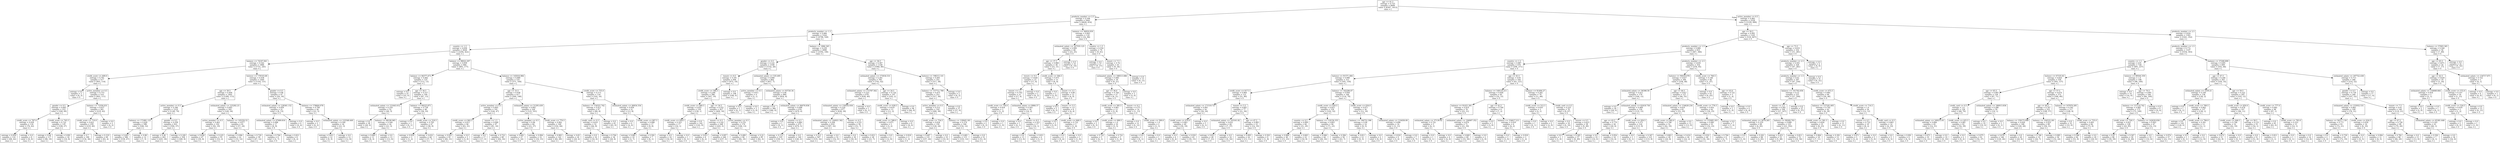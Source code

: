 digraph Tree {
node [shape=box] ;
0 [label="age <= 41.5\nentropy = 0.725\nsamples = 8000\nvalue = [6387, 1613]\nclass = ["] ;
1 [label="products_number <= 2.5\nentropy = 0.508\nsamples = 5442\nvalue = [4828, 614]\nclass = ["] ;
0 -> 1 [labeldistance=2.5, labelangle=45, headlabel="True"] ;
2 [label="products_number <= 1.5\nentropy = 0.466\nsamples = 5324\nvalue = [4796, 528]\nclass = ["] ;
1 -> 2 ;
3 [label="country <= 1.5\nentropy = 0.636\nsamples = 2626\nvalue = [2204, 422]\nclass = ["] ;
2 -> 3 ;
4 [label="balance <= 74197.941\nentropy = 0.542\nsamples = 1966\nvalue = [1721, 245]\nclass = ["] ;
3 -> 4 ;
5 [label="credit_score <= 409.0\nentropy = 0.761\nsamples = 517\nvalue = [403, 114]\nclass = ["] ;
4 -> 5 ;
6 [label="entropy = 0.0\nsamples = 3\nvalue = [0, 3]\nclass = 0"] ;
5 -> 6 ;
7 [label="active_member <= 0.5\nentropy = 0.753\nsamples = 514\nvalue = [403, 111]\nclass = ["] ;
5 -> 7 ;
8 [label="gender <= 0.5\nentropy = 0.845\nsamples = 253\nvalue = [184, 69]\nclass = ["] ;
7 -> 8 ;
9 [label="credit_score <= 787.0\nentropy = 0.939\nsamples = 118\nvalue = [76, 42]\nclass = ["] ;
8 -> 9 ;
10 [label="entropy = 0.959\nsamples = 110\nvalue = [68, 42]\nclass = ["] ;
9 -> 10 ;
11 [label="entropy = 0.0\nsamples = 8\nvalue = [8, 0]\nclass = ["] ;
9 -> 11 ;
12 [label="credit_score <= 745.5\nentropy = 0.722\nsamples = 135\nvalue = [108, 27]\nclass = ["] ;
8 -> 12 ;
13 [label="entropy = 0.64\nsamples = 117\nvalue = [98, 19]\nclass = ["] ;
12 -> 13 ;
14 [label="entropy = 0.991\nsamples = 18\nvalue = [10, 8]\nclass = ["] ;
12 -> 14 ;
15 [label="balance <= 73356.031\nentropy = 0.637\nsamples = 261\nvalue = [219, 42]\nclass = ["] ;
7 -> 15 ;
16 [label="credit_score <= 710.0\nentropy = 0.621\nsamples = 259\nvalue = [219, 40]\nclass = ["] ;
15 -> 16 ;
17 [label="entropy = 0.7\nsamples = 190\nvalue = [154, 36]\nclass = ["] ;
16 -> 17 ;
18 [label="entropy = 0.319\nsamples = 69\nvalue = [65, 4]\nclass = ["] ;
16 -> 18 ;
19 [label="entropy = 0.0\nsamples = 2\nvalue = [0, 2]\nclass = 0"] ;
15 -> 19 ;
20 [label="balance <= 178103.68\nentropy = 0.438\nsamples = 1449\nvalue = [1318, 131]\nclass = ["] ;
4 -> 20 ;
21 [label="age <= 39.5\nentropy = 0.404\nsamples = 1402\nvalue = [1289, 113]\nclass = ["] ;
20 -> 21 ;
22 [label="active_member <= 0.5\nentropy = 0.346\nsamples = 1219\nvalue = [1140, 79]\nclass = ["] ;
21 -> 22 ;
23 [label="balance <= 171881.125\nentropy = 0.426\nsamples = 598\nvalue = [546, 52]\nclass = ["] ;
22 -> 23 ;
24 [label="entropy = 0.403\nsamples = 586\nvalue = [539, 47]\nclass = ["] ;
23 -> 24 ;
25 [label="entropy = 0.98\nsamples = 12\nvalue = [7, 5]\nclass = ["] ;
23 -> 25 ;
26 [label="gender <= 0.5\nentropy = 0.258\nsamples = 621\nvalue = [594, 27]\nclass = ["] ;
22 -> 26 ;
27 [label="entropy = 0.36\nsamples = 263\nvalue = [245, 18]\nclass = ["] ;
26 -> 27 ;
28 [label="entropy = 0.169\nsamples = 358\nvalue = [349, 9]\nclass = ["] ;
26 -> 28 ;
29 [label="estimated_salary <= 125282.23\nentropy = 0.693\nsamples = 183\nvalue = [149, 34]\nclass = ["] ;
21 -> 29 ;
30 [label="active_member <= 0.5\nentropy = 0.463\nsamples = 102\nvalue = [92, 10]\nclass = ["] ;
29 -> 30 ;
31 [label="entropy = 0.658\nsamples = 47\nvalue = [39, 8]\nclass = ["] ;
30 -> 31 ;
32 [label="entropy = 0.225\nsamples = 55\nvalue = [53, 2]\nclass = ["] ;
30 -> 32 ;
33 [label="balance <= 105250.52\nentropy = 0.877\nsamples = 81\nvalue = [57, 24]\nclass = ["] ;
29 -> 33 ;
34 [label="entropy = 0.994\nsamples = 22\nvalue = [10, 12]\nclass = 0"] ;
33 -> 34 ;
35 [label="entropy = 0.729\nsamples = 59\nvalue = [47, 12]\nclass = ["] ;
33 -> 35 ;
36 [label="gender <= 0.5\nentropy = 0.96\nsamples = 47\nvalue = [29, 18]\nclass = ["] ;
20 -> 36 ;
37 [label="estimated_salary <= 128361.152\nentropy = 0.959\nsamples = 21\nvalue = [8, 13]\nclass = 0"] ;
36 -> 37 ;
38 [label="estimated_salary <= 67689.816\nentropy = 0.998\nsamples = 17\nvalue = [8, 9]\nclass = 0"] ;
37 -> 38 ;
39 [label="entropy = 0.764\nsamples = 9\nvalue = [2, 7]\nclass = 0"] ;
38 -> 39 ;
40 [label="entropy = 0.811\nsamples = 8\nvalue = [6, 2]\nclass = ["] ;
38 -> 40 ;
41 [label="entropy = 0.0\nsamples = 4\nvalue = [0, 4]\nclass = 0"] ;
37 -> 41 ;
42 [label="balance <= 178664.078\nentropy = 0.706\nsamples = 26\nvalue = [21, 5]\nclass = ["] ;
36 -> 42 ;
43 [label="entropy = 0.0\nsamples = 2\nvalue = [0, 2]\nclass = 0"] ;
42 -> 43 ;
44 [label="estimated_salary <= 122548.449\nentropy = 0.544\nsamples = 24\nvalue = [21, 3]\nclass = ["] ;
42 -> 44 ;
45 [label="entropy = 0.811\nsamples = 12\nvalue = [9, 3]\nclass = ["] ;
44 -> 45 ;
46 [label="entropy = 0.0\nsamples = 12\nvalue = [12, 0]\nclass = ["] ;
44 -> 46 ;
47 [label="balance <= 98022.297\nentropy = 0.839\nsamples = 660\nvalue = [483, 177]\nclass = ["] ;
3 -> 47 ;
48 [label="balance <= 66377.473\nentropy = 0.482\nsamples = 125\nvalue = [112, 13]\nclass = ["] ;
47 -> 48 ;
49 [label="entropy = 0.0\nsamples = 25\nvalue = [25, 0]\nclass = ["] ;
48 -> 49 ;
50 [label="age <= 34.5\nentropy = 0.557\nsamples = 100\nvalue = [87, 13]\nclass = ["] ;
48 -> 50 ;
51 [label="estimated_salary <= 121643.012\nentropy = 0.318\nsamples = 52\nvalue = [49, 3]\nclass = ["] ;
50 -> 51 ;
52 [label="entropy = 0.0\nsamples = 28\nvalue = [28, 0]\nclass = ["] ;
51 -> 52 ;
53 [label="balance <= 88190.965\nentropy = 0.544\nsamples = 24\nvalue = [21, 3]\nclass = ["] ;
51 -> 53 ;
54 [label="entropy = 0.845\nsamples = 11\nvalue = [8, 3]\nclass = ["] ;
53 -> 54 ;
55 [label="entropy = 0.0\nsamples = 13\nvalue = [13, 0]\nclass = ["] ;
53 -> 55 ;
56 [label="balance <= 69225.871\nentropy = 0.738\nsamples = 48\nvalue = [38, 10]\nclass = ["] ;
50 -> 56 ;
57 [label="entropy = 0.0\nsamples = 1\nvalue = [0, 1]\nclass = 0"] ;
56 -> 57 ;
58 [label="credit_score <= 518.5\nentropy = 0.705\nsamples = 47\nvalue = [38, 9]\nclass = ["] ;
56 -> 58 ;
59 [label="entropy = 0.918\nsamples = 3\nvalue = [1, 2]\nclass = 0"] ;
58 -> 59 ;
60 [label="entropy = 0.632\nsamples = 44\nvalue = [37, 7]\nclass = ["] ;
58 -> 60 ;
61 [label="balance <= 145016.984\nentropy = 0.889\nsamples = 535\nvalue = [371, 164]\nclass = ["] ;
47 -> 61 ;
62 [label="age <= 33.5\nentropy = 0.938\nsamples = 417\nvalue = [269, 148]\nclass = ["] ;
61 -> 62 ;
63 [label="active_member <= 0.5\nentropy = 0.805\nsamples = 191\nvalue = [144, 47]\nclass = ["] ;
62 -> 63 ;
64 [label="credit_score <= 842.5\nentropy = 0.915\nsamples = 94\nvalue = [63, 31]\nclass = ["] ;
63 -> 64 ;
65 [label="entropy = 0.925\nsamples = 91\nvalue = [60, 31]\nclass = ["] ;
64 -> 65 ;
66 [label="entropy = 0.0\nsamples = 3\nvalue = [3, 0]\nclass = ["] ;
64 -> 66 ;
67 [label="tenure <= 1.5\nentropy = 0.646\nsamples = 97\nvalue = [81, 16]\nclass = ["] ;
63 -> 67 ;
68 [label="entropy = 0.0\nsamples = 17\nvalue = [17, 0]\nclass = ["] ;
67 -> 68 ;
69 [label="entropy = 0.722\nsamples = 80\nvalue = [64, 16]\nclass = ["] ;
67 -> 69 ;
70 [label="estimated_salary <= 51295.439\nentropy = 0.992\nsamples = 226\nvalue = [125, 101]\nclass = ["] ;
62 -> 70 ;
71 [label="active_member <= 0.5\nentropy = 0.96\nsamples = 60\nvalue = [23, 37]\nclass = 0"] ;
70 -> 71 ;
72 [label="entropy = 0.691\nsamples = 27\nvalue = [5, 22]\nclass = 0"] ;
71 -> 72 ;
73 [label="entropy = 0.994\nsamples = 33\nvalue = [18, 15]\nclass = ["] ;
71 -> 73 ;
74 [label="credit_score <= 770.5\nentropy = 0.962\nsamples = 166\nvalue = [102, 64]\nclass = ["] ;
70 -> 74 ;
75 [label="entropy = 0.983\nsamples = 142\nvalue = [82, 60]\nclass = ["] ;
74 -> 75 ;
76 [label="entropy = 0.65\nsamples = 24\nvalue = [20, 4]\nclass = ["] ;
74 -> 76 ;
77 [label="credit_score <= 755.0\nentropy = 0.573\nsamples = 118\nvalue = [102, 16]\nclass = ["] ;
61 -> 77 ;
78 [label="balance <= 154321.742\nentropy = 0.411\nsamples = 97\nvalue = [89, 8]\nclass = ["] ;
77 -> 78 ;
79 [label="credit_card <= 0.5\nentropy = 0.619\nsamples = 52\nvalue = [44, 8]\nclass = ["] ;
78 -> 79 ;
80 [label="entropy = 0.0\nsamples = 16\nvalue = [16, 0]\nclass = ["] ;
79 -> 80 ;
81 [label="entropy = 0.764\nsamples = 36\nvalue = [28, 8]\nclass = ["] ;
79 -> 81 ;
82 [label="entropy = 0.0\nsamples = 45\nvalue = [45, 0]\nclass = ["] ;
78 -> 82 ;
83 [label="estimated_salary <= 40654.354\nentropy = 0.959\nsamples = 21\nvalue = [13, 8]\nclass = ["] ;
77 -> 83 ;
84 [label="entropy = 0.0\nsamples = 4\nvalue = [4, 0]\nclass = ["] ;
83 -> 84 ;
85 [label="credit_score <= 807.5\nentropy = 0.998\nsamples = 17\nvalue = [9, 8]\nclass = ["] ;
83 -> 85 ;
86 [label="entropy = 0.881\nsamples = 10\nvalue = [3, 7]\nclass = 0"] ;
85 -> 86 ;
87 [label="entropy = 0.592\nsamples = 7\nvalue = [6, 1]\nclass = ["] ;
85 -> 87 ;
88 [label="balance <= 1884.345\nentropy = 0.239\nsamples = 2698\nvalue = [2592, 106]\nclass = ["] ;
2 -> 88 ;
89 [label="gender <= 0.5\nentropy = 0.122\nsamples = 1558\nvalue = [1532, 26]\nclass = ["] ;
88 -> 89 ;
90 [label="tenure <= 8.5\nentropy = 0.181\nsamples = 694\nvalue = [675, 19]\nclass = ["] ;
89 -> 90 ;
91 [label="credit_score <= 584.5\nentropy = 0.206\nsamples = 586\nvalue = [567, 19]\nclass = ["] ;
90 -> 91 ;
92 [label="credit_score <= 460.5\nentropy = 0.055\nsamples = 159\nvalue = [158, 1]\nclass = ["] ;
91 -> 92 ;
93 [label="credit_score <= 458.5\nentropy = 0.323\nsamples = 17\nvalue = [16, 1]\nclass = ["] ;
92 -> 93 ;
94 [label="entropy = 0.0\nsamples = 16\nvalue = [16, 0]\nclass = ["] ;
93 -> 94 ;
95 [label="entropy = 0.0\nsamples = 1\nvalue = [0, 1]\nclass = 0"] ;
93 -> 95 ;
96 [label="entropy = 0.0\nsamples = 142\nvalue = [142, 0]\nclass = ["] ;
92 -> 96 ;
97 [label="age <= 34.5\nentropy = 0.252\nsamples = 427\nvalue = [409, 18]\nclass = ["] ;
91 -> 97 ;
98 [label="tenure <= 0.5\nentropy = 0.142\nsamples = 248\nvalue = [243, 5]\nclass = ["] ;
97 -> 98 ;
99 [label="entropy = 0.811\nsamples = 8\nvalue = [6, 2]\nclass = ["] ;
98 -> 99 ;
100 [label="entropy = 0.097\nsamples = 240\nvalue = [237, 3]\nclass = ["] ;
98 -> 100 ;
101 [label="active_member <= 0.5\nentropy = 0.376\nsamples = 179\nvalue = [166, 13]\nclass = ["] ;
97 -> 101 ;
102 [label="entropy = 0.489\nsamples = 94\nvalue = [84, 10]\nclass = ["] ;
101 -> 102 ;
103 [label="entropy = 0.22\nsamples = 85\nvalue = [82, 3]\nclass = ["] ;
101 -> 103 ;
104 [label="entropy = 0.0\nsamples = 108\nvalue = [108, 0]\nclass = ["] ;
90 -> 104 ;
105 [label="estimated_salary <= 535.495\nentropy = 0.068\nsamples = 864\nvalue = [857, 7]\nclass = ["] ;
89 -> 105 ;
106 [label="active_member <= 0.5\nentropy = 0.811\nsamples = 4\nvalue = [3, 1]\nclass = ["] ;
105 -> 106 ;
107 [label="entropy = 0.0\nsamples = 1\nvalue = [0, 1]\nclass = 0"] ;
106 -> 107 ;
108 [label="entropy = 0.0\nsamples = 3\nvalue = [3, 0]\nclass = ["] ;
106 -> 108 ;
109 [label="estimated_salary <= 83726.34\nentropy = 0.06\nsamples = 860\nvalue = [854, 6]\nclass = ["] ;
105 -> 109 ;
110 [label="entropy = 0.0\nsamples = 384\nvalue = [384, 0]\nclass = ["] ;
109 -> 110 ;
111 [label="estimated_salary <= 84076.836\nentropy = 0.098\nsamples = 476\nvalue = [470, 6]\nclass = ["] ;
109 -> 111 ;
112 [label="entropy = 0.0\nsamples = 1\nvalue = [0, 1]\nclass = 0"] ;
111 -> 112 ;
113 [label="country <= 0.5\nentropy = 0.084\nsamples = 475\nvalue = [470, 5]\nclass = ["] ;
111 -> 113 ;
114 [label="entropy = 0.112\nsamples = 335\nvalue = [330, 5]\nclass = ["] ;
113 -> 114 ;
115 [label="entropy = 0.0\nsamples = 140\nvalue = [140, 0]\nclass = ["] ;
113 -> 115 ;
116 [label="age <= 36.5\nentropy = 0.367\nsamples = 1140\nvalue = [1060, 80]\nclass = ["] ;
88 -> 116 ;
117 [label="estimated_salary <= 173034.531\nentropy = 0.301\nsamples = 785\nvalue = [743, 42]\nclass = ["] ;
116 -> 117 ;
118 [label="estimated_salary <= 172787.562\nentropy = 0.323\nsamples = 678\nvalue = [638, 40]\nclass = ["] ;
117 -> 118 ;
119 [label="estimated_salary <= 158502.656\nentropy = 0.318\nsamples = 677\nvalue = [638, 39]\nclass = ["] ;
118 -> 119 ;
120 [label="estimated_salary <= 144921.562\nentropy = 0.294\nsamples = 619\nvalue = [587, 32]\nclass = ["] ;
119 -> 120 ;
121 [label="entropy = 0.313\nsamples = 567\nvalue = [535, 32]\nclass = ["] ;
120 -> 121 ;
122 [label="entropy = 0.0\nsamples = 52\nvalue = [52, 0]\nclass = ["] ;
120 -> 122 ;
123 [label="tenure <= 4.5\nentropy = 0.531\nsamples = 58\nvalue = [51, 7]\nclass = ["] ;
119 -> 123 ;
124 [label="entropy = 0.0\nsamples = 30\nvalue = [30, 0]\nclass = ["] ;
123 -> 124 ;
125 [label="entropy = 0.811\nsamples = 28\nvalue = [21, 7]\nclass = ["] ;
123 -> 125 ;
126 [label="entropy = 0.0\nsamples = 1\nvalue = [0, 1]\nclass = 0"] ;
118 -> 126 ;
127 [label="age <= 24.5\nentropy = 0.134\nsamples = 107\nvalue = [105, 2]\nclass = ["] ;
117 -> 127 ;
128 [label="credit_score <= 628.5\nentropy = 0.619\nsamples = 13\nvalue = [11, 2]\nclass = ["] ;
127 -> 128 ;
129 [label="credit_score <= 588.0\nentropy = 0.971\nsamples = 5\nvalue = [3, 2]\nclass = ["] ;
128 -> 129 ;
130 [label="entropy = 0.0\nsamples = 2\nvalue = [2, 0]\nclass = ["] ;
129 -> 130 ;
131 [label="entropy = 0.918\nsamples = 3\nvalue = [1, 2]\nclass = 0"] ;
129 -> 131 ;
132 [label="entropy = 0.0\nsamples = 8\nvalue = [8, 0]\nclass = ["] ;
128 -> 132 ;
133 [label="entropy = 0.0\nsamples = 94\nvalue = [94, 0]\nclass = ["] ;
127 -> 133 ;
134 [label="balance <= 198212.141\nentropy = 0.491\nsamples = 355\nvalue = [317, 38]\nclass = ["] ;
116 -> 134 ;
135 [label="balance <= 157711.789\nentropy = 0.475\nsamples = 353\nvalue = [317, 36]\nclass = ["] ;
134 -> 135 ;
136 [label="active_member <= 0.5\nentropy = 0.512\nsamples = 316\nvalue = [280, 36]\nclass = ["] ;
135 -> 136 ;
137 [label="credit_score <= 754.5\nentropy = 0.634\nsamples = 150\nvalue = [126, 24]\nclass = ["] ;
136 -> 137 ;
138 [label="entropy = 0.687\nsamples = 131\nvalue = [107, 24]\nclass = ["] ;
137 -> 138 ;
139 [label="entropy = 0.0\nsamples = 19\nvalue = [19, 0]\nclass = ["] ;
137 -> 139 ;
140 [label="balance <= 129045.301\nentropy = 0.374\nsamples = 166\nvalue = [154, 12]\nclass = ["] ;
136 -> 140 ;
141 [label="entropy = 0.483\nsamples = 115\nvalue = [103, 12]\nclass = ["] ;
140 -> 141 ;
142 [label="entropy = 0.0\nsamples = 51\nvalue = [51, 0]\nclass = ["] ;
140 -> 142 ;
143 [label="entropy = 0.0\nsamples = 37\nvalue = [37, 0]\nclass = ["] ;
135 -> 143 ;
144 [label="entropy = 0.0\nsamples = 2\nvalue = [0, 2]\nclass = 0"] ;
134 -> 144 ;
145 [label="balance <= 36850.059\nentropy = 0.843\nsamples = 118\nvalue = [32, 86]\nclass = 0"] ;
1 -> 145 ;
146 [label="estimated_salary <= 167555.125\nentropy = 0.999\nsamples = 48\nvalue = [23, 25]\nclass = 0"] ;
145 -> 146 ;
147 [label="age <= 37.5\nentropy = 0.968\nsamples = 38\nvalue = [23, 15]\nclass = ["] ;
146 -> 147 ;
148 [label="tenure <= 9.5\nentropy = 0.828\nsamples = 23\nvalue = [17, 6]\nclass = ["] ;
147 -> 148 ;
149 [label="tenure <= 1.5\nentropy = 0.702\nsamples = 21\nvalue = [17, 4]\nclass = ["] ;
148 -> 149 ;
150 [label="credit_score <= 736.0\nentropy = 0.918\nsamples = 3\nvalue = [1, 2]\nclass = 0"] ;
149 -> 150 ;
151 [label="entropy = 0.0\nsamples = 2\nvalue = [0, 2]\nclass = 0"] ;
150 -> 151 ;
152 [label="entropy = 0.0\nsamples = 1\nvalue = [1, 0]\nclass = ["] ;
150 -> 152 ;
153 [label="estimated_salary <= 8984.57\nentropy = 0.503\nsamples = 18\nvalue = [16, 2]\nclass = ["] ;
149 -> 153 ;
154 [label="entropy = 0.0\nsamples = 1\nvalue = [0, 1]\nclass = 0"] ;
153 -> 154 ;
155 [label="tenure <= 8.5\nentropy = 0.323\nsamples = 17\nvalue = [16, 1]\nclass = ["] ;
153 -> 155 ;
156 [label="entropy = 0.0\nsamples = 13\nvalue = [13, 0]\nclass = ["] ;
155 -> 156 ;
157 [label="entropy = 0.811\nsamples = 4\nvalue = [3, 1]\nclass = ["] ;
155 -> 157 ;
158 [label="entropy = 0.0\nsamples = 2\nvalue = [0, 2]\nclass = 0"] ;
148 -> 158 ;
159 [label="credit_score <= 584.5\nentropy = 0.971\nsamples = 15\nvalue = [6, 9]\nclass = 0"] ;
147 -> 159 ;
160 [label="entropy = 0.0\nsamples = 2\nvalue = [2, 0]\nclass = ["] ;
159 -> 160 ;
161 [label="tenure <= 3.5\nentropy = 0.89\nsamples = 13\nvalue = [4, 9]\nclass = 0"] ;
159 -> 161 ;
162 [label="entropy = 0.0\nsamples = 5\nvalue = [0, 5]\nclass = 0"] ;
161 -> 162 ;
163 [label="tenure <= 5.5\nentropy = 1.0\nsamples = 8\nvalue = [4, 4]\nclass = ["] ;
161 -> 163 ;
164 [label="entropy = 0.0\nsamples = 3\nvalue = [3, 0]\nclass = ["] ;
163 -> 164 ;
165 [label="credit_score <= 648.5\nentropy = 0.722\nsamples = 5\nvalue = [1, 4]\nclass = 0"] ;
163 -> 165 ;
166 [label="entropy = 0.0\nsamples = 4\nvalue = [0, 4]\nclass = 0"] ;
165 -> 166 ;
167 [label="entropy = 0.0\nsamples = 1\nvalue = [1, 0]\nclass = ["] ;
165 -> 167 ;
168 [label="entropy = 0.0\nsamples = 10\nvalue = [0, 10]\nclass = 0"] ;
146 -> 168 ;
169 [label="country <= 1.5\nentropy = 0.554\nsamples = 70\nvalue = [9, 61]\nclass = 0"] ;
145 -> 169 ;
170 [label="entropy = 0.0\nsamples = 27\nvalue = [0, 27]\nclass = 0"] ;
169 -> 170 ;
171 [label="tenure <= 7.5\nentropy = 0.74\nsamples = 43\nvalue = [9, 34]\nclass = 0"] ;
169 -> 171 ;
172 [label="estimated_salary <= 188513.086\nentropy = 0.881\nsamples = 30\nvalue = [9, 21]\nclass = 0"] ;
171 -> 172 ;
173 [label="age <= 36.0\nentropy = 0.764\nsamples = 27\nvalue = [6, 21]\nclass = 0"] ;
172 -> 173 ;
174 [label="credit_score <= 585.5\nentropy = 0.961\nsamples = 13\nvalue = [5, 8]\nclass = 0"] ;
173 -> 174 ;
175 [label="entropy = 0.0\nsamples = 3\nvalue = [0, 3]\nclass = 0"] ;
174 -> 175 ;
176 [label="credit_score <= 689.5\nentropy = 1.0\nsamples = 10\nvalue = [5, 5]\nclass = ["] ;
174 -> 176 ;
177 [label="entropy = 0.722\nsamples = 5\nvalue = [4, 1]\nclass = ["] ;
176 -> 177 ;
178 [label="entropy = 0.722\nsamples = 5\nvalue = [1, 4]\nclass = 0"] ;
176 -> 178 ;
179 [label="tenure <= 6.5\nentropy = 0.371\nsamples = 14\nvalue = [1, 13]\nclass = 0"] ;
173 -> 179 ;
180 [label="entropy = 0.0\nsamples = 12\nvalue = [0, 12]\nclass = 0"] ;
179 -> 180 ;
181 [label="credit_score <= 589.0\nentropy = 1.0\nsamples = 2\nvalue = [1, 1]\nclass = ["] ;
179 -> 181 ;
182 [label="entropy = 0.0\nsamples = 1\nvalue = [0, 1]\nclass = 0"] ;
181 -> 182 ;
183 [label="entropy = 0.0\nsamples = 1\nvalue = [1, 0]\nclass = ["] ;
181 -> 183 ;
184 [label="entropy = 0.0\nsamples = 3\nvalue = [3, 0]\nclass = ["] ;
172 -> 184 ;
185 [label="entropy = 0.0\nsamples = 13\nvalue = [0, 13]\nclass = 0"] ;
171 -> 185 ;
186 [label="active_member <= 0.5\nentropy = 0.965\nsamples = 2558\nvalue = [1559, 999]\nclass = ["] ;
0 -> 186 [labeldistance=2.5, labelangle=-45, headlabel="False"] ;
187 [label="age <= 50.5\nentropy = 0.991\nsamples = 1165\nvalue = [518, 647]\nclass = 0"] ;
186 -> 187 ;
188 [label="products_number <= 1.5\nentropy = 0.989\nsamples = 833\nvalue = [467, 366]\nclass = ["] ;
187 -> 188 ;
189 [label="country <= 1.5\nentropy = 0.987\nsamples = 479\nvalue = [208, 271]\nclass = 0"] ;
188 -> 189 ;
190 [label="balance <= 81571.484\nentropy = 0.998\nsamples = 315\nvalue = [165, 150]\nclass = ["] ;
189 -> 190 ;
191 [label="credit_score <= 617.5\nentropy = 0.964\nsamples = 131\nvalue = [51, 80]\nclass = 0"] ;
190 -> 191 ;
192 [label="estimated_salary <= 171510.727\nentropy = 0.991\nsamples = 54\nvalue = [30, 24]\nclass = ["] ;
191 -> 192 ;
193 [label="credit_score <= 474.0\nentropy = 0.963\nsamples = 49\nvalue = [30, 19]\nclass = ["] ;
192 -> 193 ;
194 [label="entropy = 0.0\nsamples = 4\nvalue = [0, 4]\nclass = 0"] ;
193 -> 194 ;
195 [label="entropy = 0.918\nsamples = 45\nvalue = [30, 15]\nclass = ["] ;
193 -> 195 ;
196 [label="entropy = 0.0\nsamples = 5\nvalue = [0, 5]\nclass = 0"] ;
192 -> 196 ;
197 [label="tenure <= 5.5\nentropy = 0.845\nsamples = 77\nvalue = [21, 56]\nclass = 0"] ;
191 -> 197 ;
198 [label="estimated_salary <= 143161.82\nentropy = 0.632\nsamples = 44\nvalue = [7, 37]\nclass = 0"] ;
197 -> 198 ;
199 [label="entropy = 0.811\nsamples = 28\nvalue = [7, 21]\nclass = 0"] ;
198 -> 199 ;
200 [label="entropy = 0.0\nsamples = 16\nvalue = [0, 16]\nclass = 0"] ;
198 -> 200 ;
201 [label="age <= 47.5\nentropy = 0.983\nsamples = 33\nvalue = [14, 19]\nclass = 0"] ;
197 -> 201 ;
202 [label="entropy = 0.995\nsamples = 24\nvalue = [13, 11]\nclass = ["] ;
201 -> 202 ;
203 [label="entropy = 0.503\nsamples = 9\nvalue = [1, 8]\nclass = 0"] ;
201 -> 203 ;
204 [label="balance <= 162296.07\nentropy = 0.958\nsamples = 184\nvalue = [114, 70]\nclass = ["] ;
190 -> 204 ;
205 [label="credit_score <= 620.5\nentropy = 0.923\nsamples = 154\nvalue = [102, 52]\nclass = ["] ;
204 -> 205 ;
206 [label="country <= 0.5\nentropy = 0.999\nsamples = 60\nvalue = [31, 29]\nclass = ["] ;
205 -> 206 ;
207 [label="entropy = 0.968\nsamples = 38\nvalue = [15, 23]\nclass = 0"] ;
206 -> 207 ;
208 [label="entropy = 0.845\nsamples = 22\nvalue = [16, 6]\nclass = ["] ;
206 -> 208 ;
209 [label="balance <= 118156.355\nentropy = 0.803\nsamples = 94\nvalue = [71, 23]\nclass = ["] ;
205 -> 209 ;
210 [label="entropy = 0.946\nsamples = 44\nvalue = [28, 16]\nclass = ["] ;
209 -> 210 ;
211 [label="entropy = 0.584\nsamples = 50\nvalue = [43, 7]\nclass = ["] ;
209 -> 211 ;
212 [label="credit_score <= 634.0\nentropy = 0.971\nsamples = 30\nvalue = [12, 18]\nclass = 0"] ;
204 -> 212 ;
213 [label="balance <= 196752.398\nentropy = 0.94\nsamples = 14\nvalue = [9, 5]\nclass = ["] ;
212 -> 213 ;
214 [label="entropy = 0.811\nsamples = 12\nvalue = [9, 3]\nclass = ["] ;
213 -> 214 ;
215 [label="entropy = 0.0\nsamples = 2\nvalue = [0, 2]\nclass = 0"] ;
213 -> 215 ;
216 [label="estimated_salary <= 110458.09\nentropy = 0.696\nsamples = 16\nvalue = [3, 13]\nclass = 0"] ;
212 -> 216 ;
217 [label="entropy = 0.918\nsamples = 9\nvalue = [3, 6]\nclass = 0"] ;
216 -> 217 ;
218 [label="entropy = 0.0\nsamples = 7\nvalue = [0, 7]\nclass = 0"] ;
216 -> 218 ;
219 [label="age <= 45.5\nentropy = 0.83\nsamples = 164\nvalue = [43, 121]\nclass = 0"] ;
189 -> 219 ;
220 [label="balance <= 149119.211\nentropy = 0.956\nsamples = 85\nvalue = [32, 53]\nclass = 0"] ;
219 -> 220 ;
221 [label="balance <= 91431.281\nentropy = 0.914\nsamples = 76\nvalue = [25, 51]\nclass = 0"] ;
220 -> 221 ;
222 [label="estimated_salary <= 37139.92\nentropy = 0.722\nsamples = 5\nvalue = [4, 1]\nclass = ["] ;
221 -> 222 ;
223 [label="entropy = 0.0\nsamples = 1\nvalue = [0, 1]\nclass = 0"] ;
222 -> 223 ;
224 [label="entropy = 0.0\nsamples = 4\nvalue = [4, 0]\nclass = ["] ;
222 -> 224 ;
225 [label="estimated_salary <= 194907.352\nentropy = 0.876\nsamples = 71\nvalue = [21, 50]\nclass = 0"] ;
221 -> 225 ;
226 [label="entropy = 0.849\nsamples = 69\nvalue = [19, 50]\nclass = 0"] ;
225 -> 226 ;
227 [label="entropy = 0.0\nsamples = 2\nvalue = [2, 0]\nclass = ["] ;
225 -> 227 ;
228 [label="age <= 42.5\nentropy = 0.764\nsamples = 9\nvalue = [7, 2]\nclass = ["] ;
220 -> 228 ;
229 [label="entropy = 0.0\nsamples = 3\nvalue = [3, 0]\nclass = ["] ;
228 -> 229 ;
230 [label="balance <= 154617.211\nentropy = 0.918\nsamples = 6\nvalue = [4, 2]\nclass = ["] ;
228 -> 230 ;
231 [label="entropy = 0.0\nsamples = 3\nvalue = [3, 0]\nclass = ["] ;
230 -> 231 ;
232 [label="entropy = 0.918\nsamples = 3\nvalue = [1, 2]\nclass = 0"] ;
230 -> 232 ;
233 [label="balance <= 81494.27\nentropy = 0.582\nsamples = 79\nvalue = [11, 68]\nclass = 0"] ;
219 -> 233 ;
234 [label="credit_score <= 512.5\nentropy = 0.918\nsamples = 3\nvalue = [2, 1]\nclass = ["] ;
233 -> 234 ;
235 [label="entropy = 0.0\nsamples = 1\nvalue = [0, 1]\nclass = 0"] ;
234 -> 235 ;
236 [label="entropy = 0.0\nsamples = 2\nvalue = [2, 0]\nclass = ["] ;
234 -> 236 ;
237 [label="credit_card <= 0.5\nentropy = 0.525\nsamples = 76\nvalue = [9, 67]\nclass = 0"] ;
233 -> 237 ;
238 [label="entropy = 0.0\nsamples = 18\nvalue = [0, 18]\nclass = 0"] ;
237 -> 238 ;
239 [label="tenure <= 0.5\nentropy = 0.623\nsamples = 58\nvalue = [9, 49]\nclass = 0"] ;
237 -> 239 ;
240 [label="entropy = 0.0\nsamples = 1\nvalue = [1, 0]\nclass = ["] ;
239 -> 240 ;
241 [label="entropy = 0.585\nsamples = 57\nvalue = [8, 49]\nclass = 0"] ;
239 -> 241 ;
242 [label="products_number <= 2.5\nentropy = 0.839\nsamples = 354\nvalue = [259, 95]\nclass = ["] ;
188 -> 242 ;
243 [label="balance <= 90429.078\nentropy = 0.627\nsamples = 306\nvalue = [258, 48]\nclass = ["] ;
242 -> 243 ;
244 [label="estimated_salary <= 36398.59\nentropy = 0.415\nsamples = 179\nvalue = [164, 15]\nclass = ["] ;
243 -> 244 ;
245 [label="entropy = 0.0\nsamples = 29\nvalue = [29, 0]\nclass = ["] ;
244 -> 245 ;
246 [label="estimated_salary <= 62418.736\nentropy = 0.469\nsamples = 150\nvalue = [135, 15]\nclass = ["] ;
244 -> 246 ;
247 [label="age <= 43.5\nentropy = 0.779\nsamples = 26\nvalue = [20, 6]\nclass = ["] ;
246 -> 247 ;
248 [label="entropy = 0.0\nsamples = 10\nvalue = [10, 0]\nclass = ["] ;
247 -> 248 ;
249 [label="entropy = 0.954\nsamples = 16\nvalue = [10, 6]\nclass = ["] ;
247 -> 249 ;
250 [label="credit_score <= 450.5\nentropy = 0.375\nsamples = 124\nvalue = [115, 9]\nclass = ["] ;
246 -> 250 ;
251 [label="entropy = 0.0\nsamples = 1\nvalue = [0, 1]\nclass = 0"] ;
250 -> 251 ;
252 [label="entropy = 0.347\nsamples = 123\nvalue = [115, 8]\nclass = ["] ;
250 -> 252 ;
253 [label="age <= 44.5\nentropy = 0.827\nsamples = 127\nvalue = [94, 33]\nclass = ["] ;
243 -> 253 ;
254 [label="estimated_salary <= 154628.234\nentropy = 0.619\nsamples = 65\nvalue = [55, 10]\nclass = ["] ;
253 -> 254 ;
255 [label="credit_score <= 682.0\nentropy = 0.706\nsamples = 52\nvalue = [42, 10]\nclass = ["] ;
254 -> 255 ;
256 [label="entropy = 0.863\nsamples = 28\nvalue = [20, 8]\nclass = ["] ;
255 -> 256 ;
257 [label="entropy = 0.414\nsamples = 24\nvalue = [22, 2]\nclass = ["] ;
255 -> 257 ;
258 [label="entropy = 0.0\nsamples = 13\nvalue = [13, 0]\nclass = ["] ;
254 -> 258 ;
259 [label="credit_score <= 776.5\nentropy = 0.951\nsamples = 62\nvalue = [39, 23]\nclass = ["] ;
253 -> 259 ;
260 [label="balance <= 155085.203\nentropy = 0.981\nsamples = 55\nvalue = [32, 23]\nclass = ["] ;
259 -> 260 ;
261 [label="entropy = 0.932\nsamples = 46\nvalue = [30, 16]\nclass = ["] ;
260 -> 261 ;
262 [label="entropy = 0.764\nsamples = 9\nvalue = [2, 7]\nclass = 0"] ;
260 -> 262 ;
263 [label="entropy = 0.0\nsamples = 7\nvalue = [7, 0]\nclass = ["] ;
259 -> 263 ;
264 [label="credit_score <= 760.5\nentropy = 0.146\nsamples = 48\nvalue = [1, 47]\nclass = 0"] ;
242 -> 264 ;
265 [label="entropy = 0.0\nsamples = 43\nvalue = [0, 43]\nclass = 0"] ;
264 -> 265 ;
266 [label="age <= 43.0\nentropy = 0.722\nsamples = 5\nvalue = [1, 4]\nclass = 0"] ;
264 -> 266 ;
267 [label="entropy = 0.0\nsamples = 1\nvalue = [1, 0]\nclass = ["] ;
266 -> 267 ;
268 [label="entropy = 0.0\nsamples = 4\nvalue = [0, 4]\nclass = 0"] ;
266 -> 268 ;
269 [label="age <= 73.5\nentropy = 0.619\nsamples = 332\nvalue = [51, 281]\nclass = 0"] ;
187 -> 269 ;
270 [label="products_number <= 2.5\nentropy = 0.593\nsamples = 328\nvalue = [47, 281]\nclass = 0"] ;
269 -> 270 ;
271 [label="products_number <= 1.5\nentropy = 0.63\nsamples = 297\nvalue = [47, 250]\nclass = 0"] ;
270 -> 271 ;
272 [label="balance <= 141792.656\nentropy = 0.52\nsamples = 231\nvalue = [27, 204]\nclass = 0"] ;
271 -> 272 ;
273 [label="tenure <= 3.5\nentropy = 0.582\nsamples = 194\nvalue = [27, 167]\nclass = 0"] ;
272 -> 273 ;
274 [label="estimated_salary <= 2678.265\nentropy = 0.319\nsamples = 69\nvalue = [4, 65]\nclass = 0"] ;
273 -> 274 ;
275 [label="entropy = 0.0\nsamples = 1\nvalue = [1, 0]\nclass = ["] ;
274 -> 275 ;
276 [label="entropy = 0.261\nsamples = 68\nvalue = [3, 65]\nclass = 0"] ;
274 -> 276 ;
277 [label="balance <= 99269.703\nentropy = 0.689\nsamples = 125\nvalue = [23, 102]\nclass = 0"] ;
273 -> 277 ;
278 [label="entropy = 0.451\nsamples = 53\nvalue = [5, 48]\nclass = 0"] ;
277 -> 278 ;
279 [label="entropy = 0.811\nsamples = 72\nvalue = [18, 54]\nclass = 0"] ;
277 -> 279 ;
280 [label="entropy = 0.0\nsamples = 37\nvalue = [0, 37]\nclass = 0"] ;
272 -> 280 ;
281 [label="credit_score <= 672.5\nentropy = 0.885\nsamples = 66\nvalue = [20, 46]\nclass = 0"] ;
271 -> 281 ;
282 [label="balance <= 127181.605\nentropy = 0.702\nsamples = 42\nvalue = [8, 34]\nclass = 0"] ;
281 -> 282 ;
283 [label="credit_score <= 581.5\nentropy = 0.824\nsamples = 31\nvalue = [8, 23]\nclass = 0"] ;
282 -> 283 ;
284 [label="entropy = 0.964\nsamples = 18\nvalue = [7, 11]\nclass = 0"] ;
283 -> 284 ;
285 [label="entropy = 0.391\nsamples = 13\nvalue = [1, 12]\nclass = 0"] ;
283 -> 285 ;
286 [label="entropy = 0.0\nsamples = 11\nvalue = [0, 11]\nclass = 0"] ;
282 -> 286 ;
287 [label="credit_score <= 714.5\nentropy = 1.0\nsamples = 24\nvalue = [12, 12]\nclass = ["] ;
281 -> 287 ;
288 [label="tenure <= 4.5\nentropy = 0.722\nsamples = 10\nvalue = [8, 2]\nclass = ["] ;
287 -> 288 ;
289 [label="entropy = 0.971\nsamples = 5\nvalue = [3, 2]\nclass = ["] ;
288 -> 289 ;
290 [label="entropy = 0.0\nsamples = 5\nvalue = [5, 0]\nclass = ["] ;
288 -> 290 ;
291 [label="credit_card <= 0.5\nentropy = 0.863\nsamples = 14\nvalue = [4, 10]\nclass = 0"] ;
287 -> 291 ;
292 [label="entropy = 0.0\nsamples = 5\nvalue = [0, 5]\nclass = 0"] ;
291 -> 292 ;
293 [label="entropy = 0.991\nsamples = 9\nvalue = [4, 5]\nclass = 0"] ;
291 -> 293 ;
294 [label="entropy = 0.0\nsamples = 31\nvalue = [0, 31]\nclass = 0"] ;
270 -> 294 ;
295 [label="entropy = 0.0\nsamples = 4\nvalue = [4, 0]\nclass = ["] ;
269 -> 295 ;
296 [label="products_number <= 2.5\nentropy = 0.816\nsamples = 1393\nvalue = [1041, 352]\nclass = ["] ;
186 -> 296 ;
297 [label="products_number <= 1.5\nentropy = 0.772\nsamples = 1337\nvalue = [1034, 303]\nclass = ["] ;
296 -> 297 ;
298 [label="country <= 1.5\nentropy = 0.91\nsamples = 728\nvalue = [491, 237]\nclass = ["] ;
297 -> 298 ;
299 [label="balance <= 67335.82\nentropy = 0.824\nsamples = 530\nvalue = [393, 137]\nclass = ["] ;
298 -> 299 ;
300 [label="age <= 65.5\nentropy = 0.993\nsamples = 158\nvalue = [87, 71]\nclass = ["] ;
299 -> 300 ;
301 [label="credit_card <= 0.5\nentropy = 1.0\nsamples = 138\nvalue = [68, 70]\nclass = 0"] ;
300 -> 301 ;
302 [label="estimated_salary <= 169215.93\nentropy = 0.894\nsamples = 45\nvalue = [14, 31]\nclass = 0"] ;
301 -> 302 ;
303 [label="entropy = 0.971\nsamples = 35\nvalue = [14, 21]\nclass = 0"] ;
302 -> 303 ;
304 [label="entropy = 0.0\nsamples = 10\nvalue = [0, 10]\nclass = 0"] ;
302 -> 304 ;
305 [label="credit_score <= 425.5\nentropy = 0.981\nsamples = 93\nvalue = [54, 39]\nclass = ["] ;
301 -> 305 ;
306 [label="entropy = 0.0\nsamples = 2\nvalue = [0, 2]\nclass = 0"] ;
305 -> 306 ;
307 [label="entropy = 0.975\nsamples = 91\nvalue = [54, 37]\nclass = ["] ;
305 -> 307 ;
308 [label="estimated_salary <= 186913.836\nentropy = 0.286\nsamples = 20\nvalue = [19, 1]\nclass = ["] ;
300 -> 308 ;
309 [label="entropy = 0.0\nsamples = 19\nvalue = [19, 0]\nclass = ["] ;
308 -> 309 ;
310 [label="entropy = 0.0\nsamples = 1\nvalue = [0, 1]\nclass = 0"] ;
308 -> 310 ;
311 [label="age <= 57.5\nentropy = 0.674\nsamples = 372\nvalue = [306, 66]\nclass = ["] ;
299 -> 311 ;
312 [label="age <= 49.5\nentropy = 0.767\nsamples = 255\nvalue = [198, 57]\nclass = ["] ;
311 -> 312 ;
313 [label="balance <= 159173.008\nentropy = 0.626\nsamples = 166\nvalue = [140, 26]\nclass = ["] ;
312 -> 313 ;
314 [label="entropy = 0.676\nsamples = 146\nvalue = [120, 26]\nclass = ["] ;
313 -> 314 ;
315 [label="entropy = 0.0\nsamples = 20\nvalue = [20, 0]\nclass = ["] ;
313 -> 315 ;
316 [label="balance <= 104533.281\nentropy = 0.933\nsamples = 89\nvalue = [58, 31]\nclass = ["] ;
312 -> 316 ;
317 [label="entropy = 0.746\nsamples = 33\nvalue = [26, 7]\nclass = ["] ;
316 -> 317 ;
318 [label="entropy = 0.985\nsamples = 56\nvalue = [32, 24]\nclass = ["] ;
316 -> 318 ;
319 [label="balance <= 107870.285\nentropy = 0.391\nsamples = 117\nvalue = [108, 9]\nclass = ["] ;
311 -> 319 ;
320 [label="entropy = 0.0\nsamples = 33\nvalue = [33, 0]\nclass = ["] ;
319 -> 320 ;
321 [label="credit_score <= 735.0\nentropy = 0.491\nsamples = 84\nvalue = [75, 9]\nclass = ["] ;
319 -> 321 ;
322 [label="entropy = 0.586\nsamples = 64\nvalue = [55, 9]\nclass = ["] ;
321 -> 322 ;
323 [label="entropy = 0.0\nsamples = 20\nvalue = [20, 0]\nclass = ["] ;
321 -> 323 ;
324 [label="balance <= 88564.359\nentropy = 1.0\nsamples = 198\nvalue = [98, 100]\nclass = 0"] ;
298 -> 324 ;
325 [label="entropy = 0.0\nsamples = 14\nvalue = [14, 0]\nclass = ["] ;
324 -> 325 ;
326 [label="age <= 70.5\nentropy = 0.995\nsamples = 184\nvalue = [84, 100]\nclass = 0"] ;
324 -> 326 ;
327 [label="balance <= 137114.742\nentropy = 0.985\nsamples = 175\nvalue = [75, 100]\nclass = 0"] ;
326 -> 327 ;
328 [label="credit_score <= 728.5\nentropy = 0.921\nsamples = 128\nvalue = [43, 85]\nclass = 0"] ;
327 -> 328 ;
329 [label="entropy = 0.97\nsamples = 98\nvalue = [39, 59]\nclass = 0"] ;
328 -> 329 ;
330 [label="entropy = 0.567\nsamples = 30\nvalue = [4, 26]\nclass = 0"] ;
328 -> 330 ;
331 [label="balance <= 142630.836\nentropy = 0.903\nsamples = 47\nvalue = [32, 15]\nclass = ["] ;
327 -> 331 ;
332 [label="entropy = 0.0\nsamples = 10\nvalue = [10, 0]\nclass = ["] ;
331 -> 332 ;
333 [label="entropy = 0.974\nsamples = 37\nvalue = [22, 15]\nclass = ["] ;
331 -> 333 ;
334 [label="entropy = 0.0\nsamples = 9\nvalue = [9, 0]\nclass = ["] ;
326 -> 334 ;
335 [label="balance <= 37268.899\nentropy = 0.495\nsamples = 609\nvalue = [543, 66]\nclass = ["] ;
297 -> 335 ;
336 [label="age <= 47.5\nentropy = 0.246\nsamples = 343\nvalue = [329, 14]\nclass = ["] ;
335 -> 336 ;
337 [label="estimated_salary <= 3359.21\nentropy = 0.109\nsamples = 138\nvalue = [136, 2]\nclass = ["] ;
336 -> 337 ;
338 [label="entropy = 0.0\nsamples = 1\nvalue = [0, 1]\nclass = 0"] ;
337 -> 338 ;
339 [label="credit_score <= 789.5\nentropy = 0.062\nsamples = 137\nvalue = [136, 1]\nclass = ["] ;
337 -> 339 ;
340 [label="entropy = 0.0\nsamples = 124\nvalue = [124, 0]\nclass = ["] ;
339 -> 340 ;
341 [label="credit_score <= 796.0\nentropy = 0.391\nsamples = 13\nvalue = [12, 1]\nclass = ["] ;
339 -> 341 ;
342 [label="entropy = 0.0\nsamples = 1\nvalue = [0, 1]\nclass = 0"] ;
341 -> 342 ;
343 [label="entropy = 0.0\nsamples = 12\nvalue = [12, 0]\nclass = ["] ;
341 -> 343 ;
344 [label="age <= 59.5\nentropy = 0.322\nsamples = 205\nvalue = [193, 12]\nclass = ["] ;
336 -> 344 ;
345 [label="credit_score <= 650.0\nentropy = 0.478\nsamples = 107\nvalue = [96, 11]\nclass = ["] ;
344 -> 345 ;
346 [label="credit_score <= 646.5\nentropy = 0.706\nsamples = 52\nvalue = [42, 10]\nclass = ["] ;
345 -> 346 ;
347 [label="entropy = 0.672\nsamples = 51\nvalue = [42, 9]\nclass = ["] ;
346 -> 347 ;
348 [label="entropy = 0.0\nsamples = 1\nvalue = [0, 1]\nclass = 0"] ;
346 -> 348 ;
349 [label="age <= 58.5\nentropy = 0.131\nsamples = 55\nvalue = [54, 1]\nclass = ["] ;
345 -> 349 ;
350 [label="entropy = 0.0\nsamples = 51\nvalue = [51, 0]\nclass = ["] ;
349 -> 350 ;
351 [label="entropy = 0.811\nsamples = 4\nvalue = [3, 1]\nclass = ["] ;
349 -> 351 ;
352 [label="credit_score <= 777.0\nentropy = 0.082\nsamples = 98\nvalue = [97, 1]\nclass = ["] ;
344 -> 352 ;
353 [label="entropy = 0.0\nsamples = 83\nvalue = [83, 0]\nclass = ["] ;
352 -> 353 ;
354 [label="credit_score <= 783.0\nentropy = 0.353\nsamples = 15\nvalue = [14, 1]\nclass = ["] ;
352 -> 354 ;
355 [label="entropy = 0.0\nsamples = 1\nvalue = [0, 1]\nclass = 0"] ;
354 -> 355 ;
356 [label="entropy = 0.0\nsamples = 14\nvalue = [14, 0]\nclass = ["] ;
354 -> 356 ;
357 [label="estimated_salary <= 187722.438\nentropy = 0.713\nsamples = 266\nvalue = [214, 52]\nclass = ["] ;
335 -> 357 ;
358 [label="gender <= 0.5\nentropy = 0.739\nsamples = 249\nvalue = [197, 52]\nclass = ["] ;
357 -> 358 ;
359 [label="estimated_salary <= 155932.531\nentropy = 0.861\nsamples = 109\nvalue = [78, 31]\nclass = ["] ;
358 -> 359 ;
360 [label="balance <= 56217.139\nentropy = 0.771\nsamples = 93\nvalue = [72, 21]\nclass = ["] ;
359 -> 360 ;
361 [label="entropy = 0.0\nsamples = 2\nvalue = [0, 2]\nclass = 0"] ;
360 -> 361 ;
362 [label="entropy = 0.739\nsamples = 91\nvalue = [72, 19]\nclass = ["] ;
360 -> 362 ;
363 [label="credit_score <= 624.5\nentropy = 0.954\nsamples = 16\nvalue = [6, 10]\nclass = 0"] ;
359 -> 363 ;
364 [label="entropy = 0.0\nsamples = 5\nvalue = [0, 5]\nclass = 0"] ;
363 -> 364 ;
365 [label="entropy = 0.994\nsamples = 11\nvalue = [6, 5]\nclass = ["] ;
363 -> 365 ;
366 [label="tenure <= 7.5\nentropy = 0.61\nsamples = 140\nvalue = [119, 21]\nclass = ["] ;
358 -> 366 ;
367 [label="age <= 67.5\nentropy = 0.726\nsamples = 99\nvalue = [79, 20]\nclass = ["] ;
366 -> 367 ;
368 [label="entropy = 0.782\nsamples = 86\nvalue = [66, 20]\nclass = ["] ;
367 -> 368 ;
369 [label="entropy = 0.0\nsamples = 13\nvalue = [13, 0]\nclass = ["] ;
367 -> 369 ;
370 [label="estimated_salary <= 65381.648\nentropy = 0.165\nsamples = 41\nvalue = [40, 1]\nclass = ["] ;
366 -> 370 ;
371 [label="entropy = 0.592\nsamples = 7\nvalue = [6, 1]\nclass = ["] ;
370 -> 371 ;
372 [label="entropy = 0.0\nsamples = 34\nvalue = [34, 0]\nclass = ["] ;
370 -> 372 ;
373 [label="entropy = 0.0\nsamples = 17\nvalue = [17, 0]\nclass = ["] ;
357 -> 373 ;
374 [label="balance <= 57003.365\nentropy = 0.544\nsamples = 56\nvalue = [7, 49]\nclass = 0"] ;
296 -> 374 ;
375 [label="age <= 65.5\nentropy = 0.871\nsamples = 24\nvalue = [7, 17]\nclass = 0"] ;
374 -> 375 ;
376 [label="age <= 42.5\nentropy = 0.629\nsamples = 19\nvalue = [3, 16]\nclass = 0"] ;
375 -> 376 ;
377 [label="estimated_salary <= 154668.664\nentropy = 0.918\nsamples = 3\nvalue = [2, 1]\nclass = ["] ;
376 -> 377 ;
378 [label="entropy = 0.0\nsamples = 2\nvalue = [2, 0]\nclass = ["] ;
377 -> 378 ;
379 [label="entropy = 0.0\nsamples = 1\nvalue = [0, 1]\nclass = 0"] ;
377 -> 379 ;
380 [label="credit_score <= 572.0\nentropy = 0.337\nsamples = 16\nvalue = [1, 15]\nclass = 0"] ;
376 -> 380 ;
381 [label="credit_score <= 524.5\nentropy = 0.918\nsamples = 3\nvalue = [1, 2]\nclass = 0"] ;
380 -> 381 ;
382 [label="entropy = 0.0\nsamples = 2\nvalue = [0, 2]\nclass = 0"] ;
381 -> 382 ;
383 [label="entropy = 0.0\nsamples = 1\nvalue = [1, 0]\nclass = ["] ;
381 -> 383 ;
384 [label="entropy = 0.0\nsamples = 13\nvalue = [0, 13]\nclass = 0"] ;
380 -> 384 ;
385 [label="estimated_salary <= 134717.871\nentropy = 0.722\nsamples = 5\nvalue = [4, 1]\nclass = ["] ;
375 -> 385 ;
386 [label="entropy = 0.0\nsamples = 4\nvalue = [4, 0]\nclass = ["] ;
385 -> 386 ;
387 [label="entropy = 0.0\nsamples = 1\nvalue = [0, 1]\nclass = 0"] ;
385 -> 387 ;
388 [label="entropy = 0.0\nsamples = 32\nvalue = [0, 32]\nclass = 0"] ;
374 -> 388 ;
}
